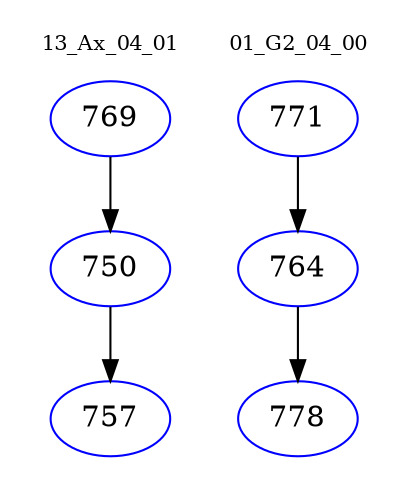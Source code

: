 digraph{
subgraph cluster_0 {
color = white
label = "13_Ax_04_01";
fontsize=10;
T0_769 [label="769", color="blue"]
T0_769 -> T0_750 [color="black"]
T0_750 [label="750", color="blue"]
T0_750 -> T0_757 [color="black"]
T0_757 [label="757", color="blue"]
}
subgraph cluster_1 {
color = white
label = "01_G2_04_00";
fontsize=10;
T1_771 [label="771", color="blue"]
T1_771 -> T1_764 [color="black"]
T1_764 [label="764", color="blue"]
T1_764 -> T1_778 [color="black"]
T1_778 [label="778", color="blue"]
}
}
